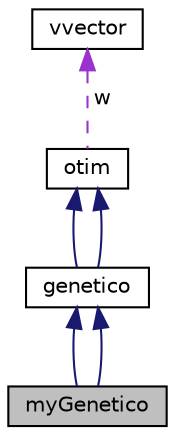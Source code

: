 digraph "myGenetico"
{
  edge [fontname="Helvetica",fontsize="10",labelfontname="Helvetica",labelfontsize="10"];
  node [fontname="Helvetica",fontsize="10",shape=record];
  Node3 [label="myGenetico",height=0.2,width=0.4,color="black", fillcolor="grey75", style="filled", fontcolor="black"];
  Node4 -> Node3 [dir="back",color="midnightblue",fontsize="10",style="solid",fontname="Helvetica"];
  Node4 [label="genetico",height=0.2,width=0.4,color="black", fillcolor="white", style="filled",URL="$classgenetico.html"];
  Node5 -> Node4 [dir="back",color="midnightblue",fontsize="10",style="solid",fontname="Helvetica"];
  Node5 [label="otim",height=0.2,width=0.4,color="black", fillcolor="white", style="filled",URL="$classotim.html"];
  Node6 -> Node5 [dir="back",color="darkorchid3",fontsize="10",style="dashed",label=" w" ,fontname="Helvetica"];
  Node6 [label="vvector",height=0.2,width=0.4,color="black", fillcolor="white", style="filled",URL="$classvvector.html"];
  Node5 -> Node4 [dir="back",color="midnightblue",fontsize="10",style="solid",fontname="Helvetica"];
  Node4 -> Node3 [dir="back",color="midnightblue",fontsize="10",style="solid",fontname="Helvetica"];
}
